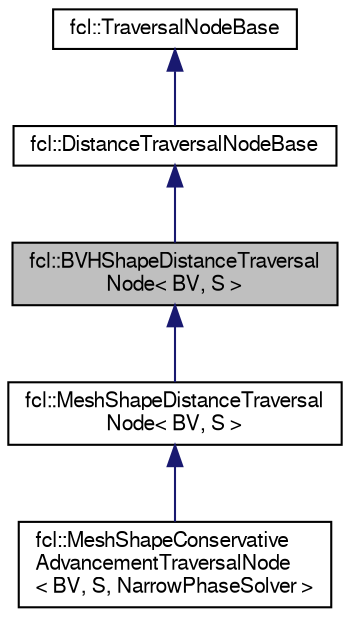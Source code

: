digraph "fcl::BVHShapeDistanceTraversalNode&lt; BV, S &gt;"
{
  edge [fontname="FreeSans",fontsize="10",labelfontname="FreeSans",labelfontsize="10"];
  node [fontname="FreeSans",fontsize="10",shape=record];
  Node1 [label="fcl::BVHShapeDistanceTraversal\lNode\< BV, S \>",height=0.2,width=0.4,color="black", fillcolor="grey75", style="filled" fontcolor="black"];
  Node2 -> Node1 [dir="back",color="midnightblue",fontsize="10",style="solid",fontname="FreeSans"];
  Node2 [label="fcl::DistanceTraversalNodeBase",height=0.2,width=0.4,color="black", fillcolor="white", style="filled",URL="$a00046.html",tooltip="Node structure encoding the information required for distance traversal. "];
  Node3 -> Node2 [dir="back",color="midnightblue",fontsize="10",style="solid",fontname="FreeSans"];
  Node3 [label="fcl::TraversalNodeBase",height=0.2,width=0.4,color="black", fillcolor="white", style="filled",URL="$a00214.html",tooltip="Node structure encoding the information required for traversal. "];
  Node1 -> Node4 [dir="back",color="midnightblue",fontsize="10",style="solid",fontname="FreeSans"];
  Node4 [label="fcl::MeshShapeDistanceTraversal\lNode\< BV, S \>",height=0.2,width=0.4,color="black", fillcolor="white", style="filled",URL="$a00112.html",tooltip="Traversal node for distance between mesh and shape. "];
  Node4 -> Node5 [dir="back",color="midnightblue",fontsize="10",style="solid",fontname="FreeSans"];
  Node5 [label="fcl::MeshShapeConservative\lAdvancementTraversalNode\l\< BV, S, NarrowPhaseSolver \>",height=0.2,width=0.4,color="black", fillcolor="white", style="filled",URL="$a00109.html",tooltip="Traversal node for conservative advancement computation between BVH and shape. "];
}
